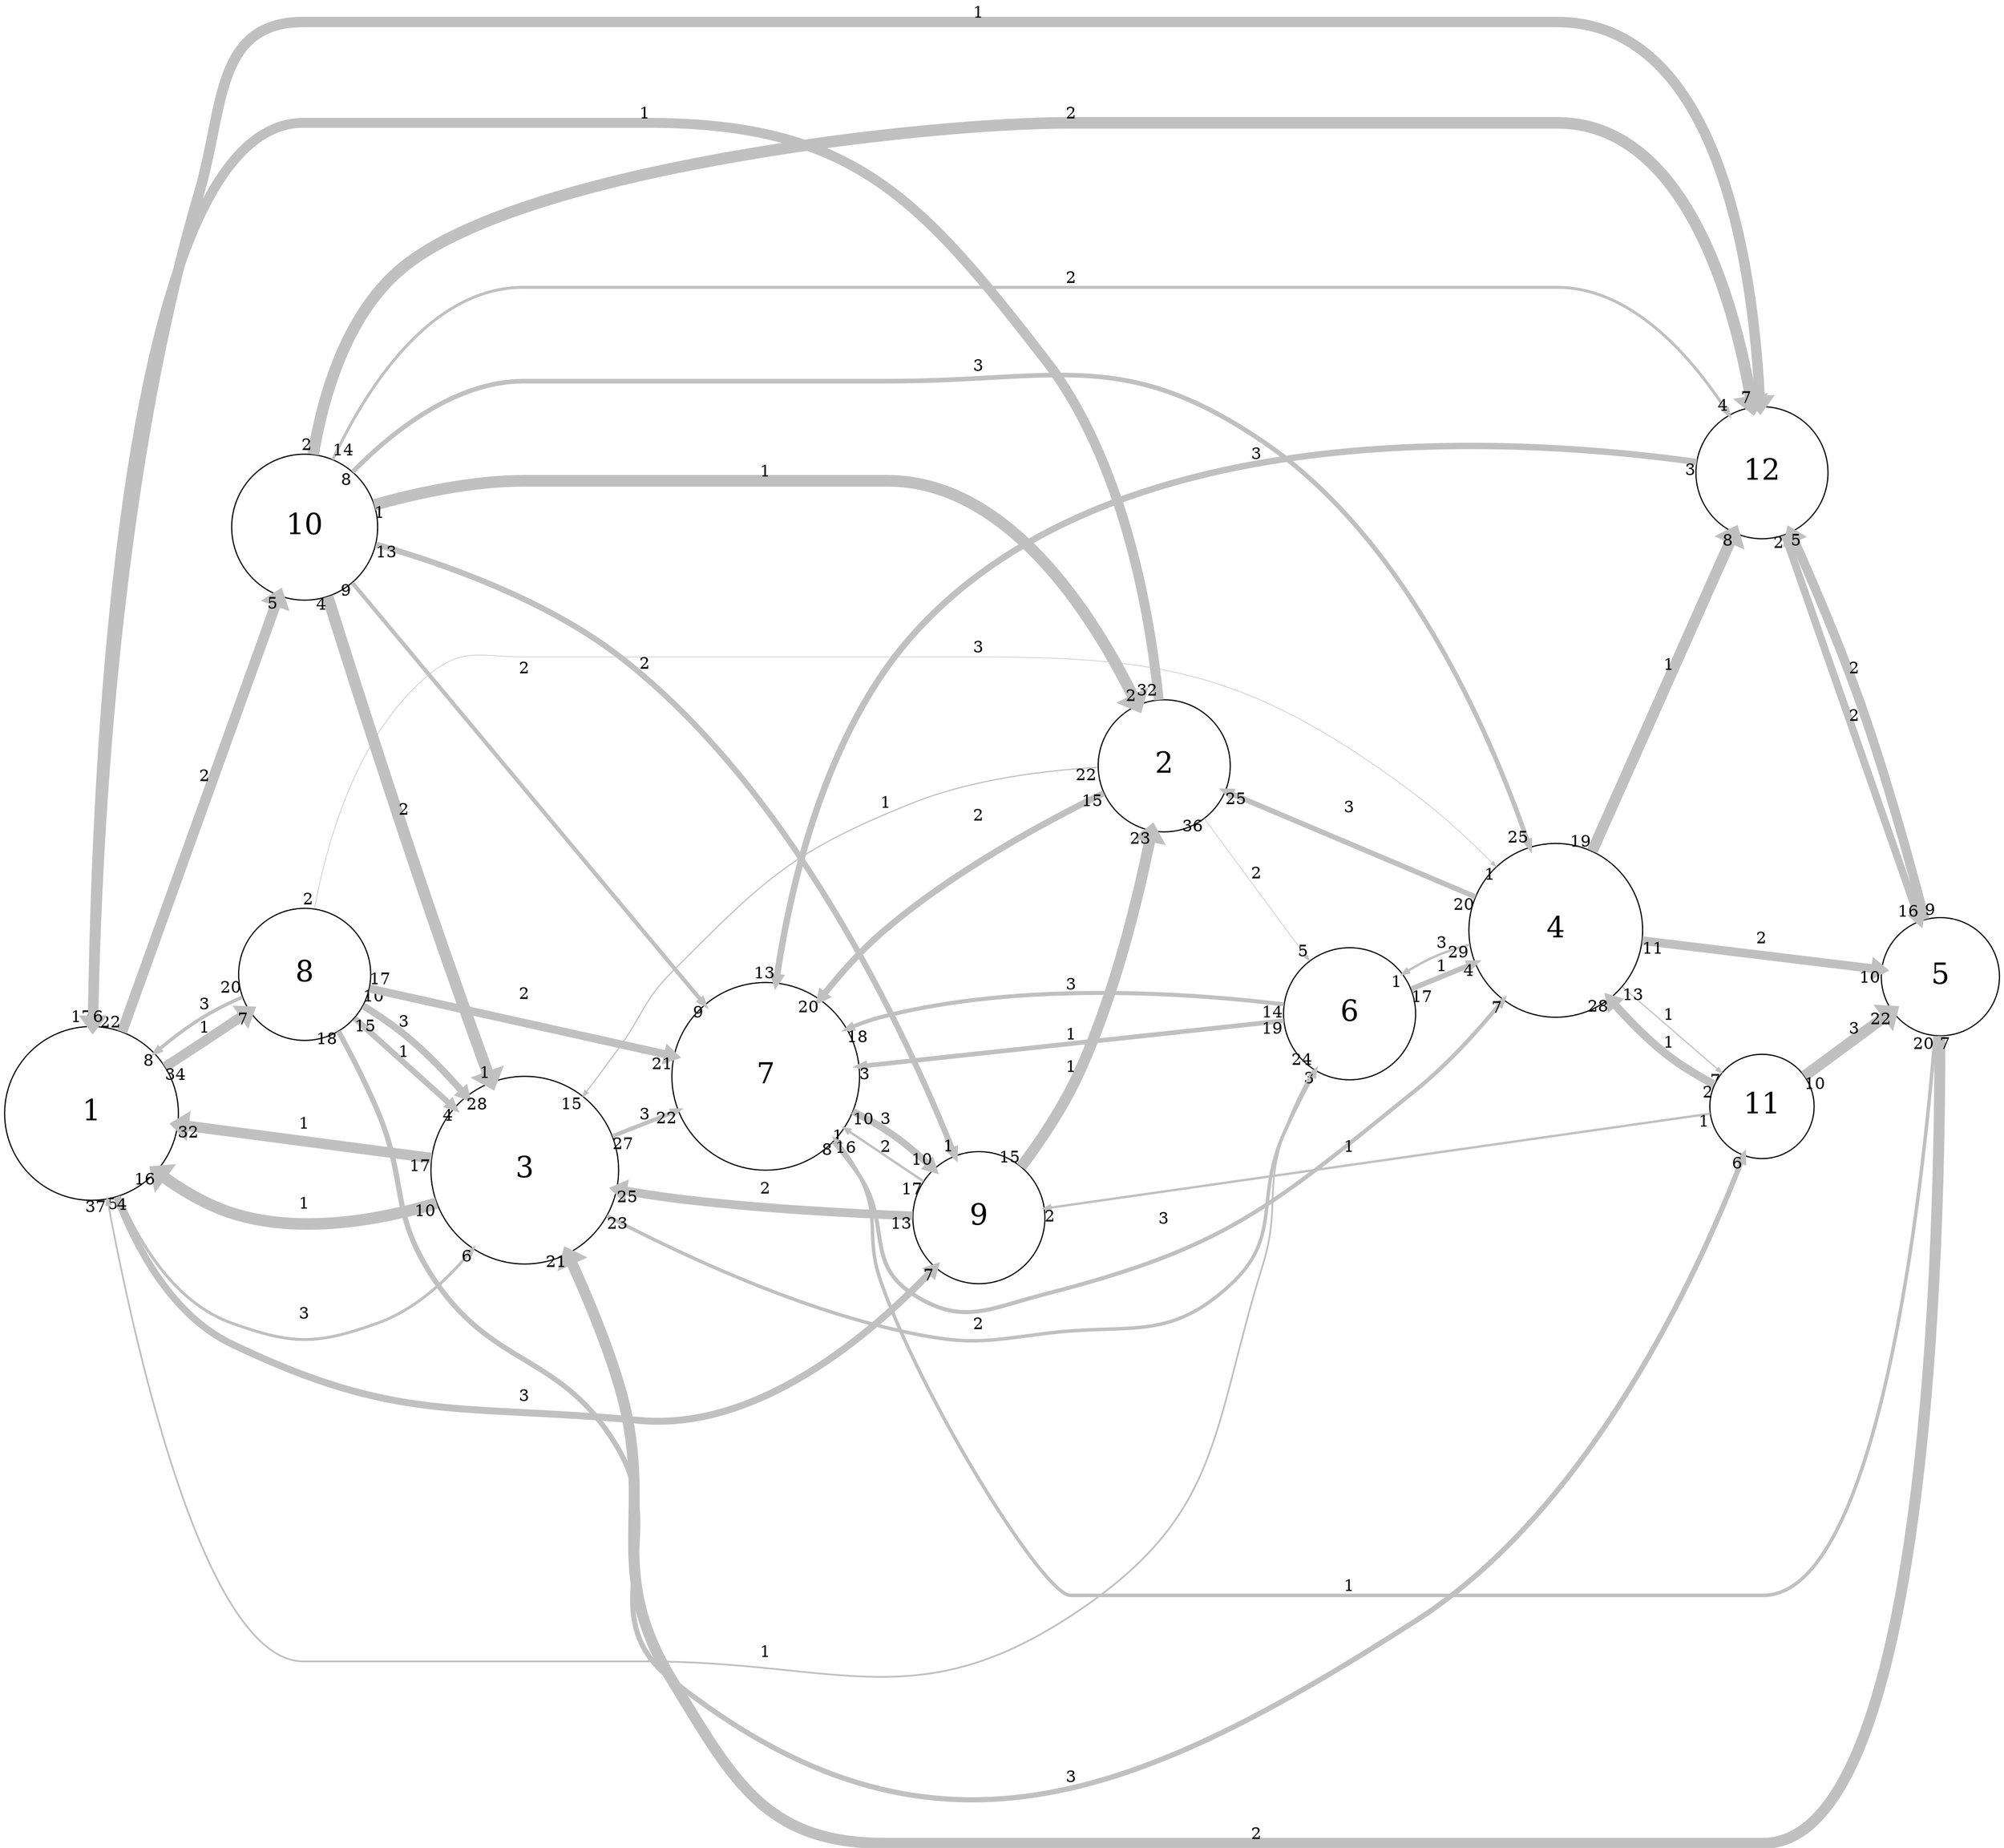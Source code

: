 digraph "" {
	graph [bb="0,0,1692.8,1304.5",
		overlap=false,
		rankdir=LR,
		ratio=0.5,
		scale=1,
		splines=spline
	];
	node [fontsize=25,
		label="\N",
		shape=circle
	];
	edge [arrowsize=0.5,
		splines=true
	];
	0	[height=2.0833,
		label=1,
		pos="74.75,585",
		width=2.0833];
	2	[height=2.25,
		label=3,
		pos="442.75,474",
		width=2.25];
	0 -> 2	[key=0,
		capacity=3,
		color=grey,
		from_pd=4,
		head_lp="381.18,539.3",
		headlabel=6,
		label=3,
		lp="255.75,600.25",
		penwidth=2.5,
		pos="e,384.56,531.05 149.65,592.09 205.77,594.2 283.24,589.9 343.12,559 355.1,552.82 366.85,544.91 377.83,536.41",
		pt=16,
		tail_lp="153.02,583.84",
		taillabel=5,
		to_pd=5];
	7	[height=1.5833,
		label=8,
		pos="255.75,323",
		width=1.5833];
	0 -> 7	[key=0,
		capacity=1,
		color=grey,
		from_pd=33,
		head_lp="198.98,335.72",
		headlabel=7,
		label=1,
		lp="171.75,378.25",
		penwidth=8.5,
		pos="e,202.36,343.97 93.779,511.99 107.96,466.69 131.59,409.67 168.38,369.5 175.15,362.1 183.39,355.64 192.05,350.08",
		pt=4,
		tail_lp="100.53,503.74",
		taillabel=34,
		to_pd=6];
	8	[height=1.5833,
		label=9,
		pos="827.75,661",
		width=1.5833];
	0 -> 8	[key=0,
		capacity=3,
		color=grey,
		from_pd=3,
		head_lp="770.13,671.27",
		headlabel=7,
		label=3,
		lp="442.75,735.25",
		penwidth=6.0,
		pos="e,773.5,679.52 141.77,619.52 193.6,645.54 268.15,680.61 336.38,704 482.57,754.12 666.92,711.97 762.57,682.9",
		pt=9,
		tail_lp="145.15,611.27",
		taillabel=4,
		to_pd=6];
	9	[height=1.75,
		label=10,
		pos="255.75,913",
		width=1.75];
	0 -> 9	[key=0,
		capacity=2,
		color=grey,
		from_pd=21,
		head_lp="221.29,849.62",
		headlabel=5,
		label=2,
		lp="171.75,766.25",
		penwidth=9.0,
		pos="e,224.66,857.87 111.54,650.59 142.69,707.67 187.62,789.99 218.81,847.15",
		pt=3,
		tail_lp="104.79,658.84",
		taillabel=22,
		to_pd=4];
	11	[height=1.5833,
		label=12,
		pos="1490.8,988",
		width=1.5833];
	0 -> 11	[key=0,
		capacity=1,
		color=grey,
		from_pd=16,
		head_lp="1486.2,1053",
		headlabel=1,
		label=1,
		lp="827.75,1296.2",
		penwidth=9.0,
		pos="e,1482.8,1044.8 79.005,660.23 88.896,841.59 126.29,1288 254.75,1288 254.75,1288 254.75,1288 1316.8,1288 1422.9,1288 1465,1145.2 \
1480.8,1056.6",
		pt=3,
		tail_lp="72.255,668.48",
		taillabel=17,
		to_pd=0];
	2 -> 0	[key=0,
		capacity=1,
		color=grey,
		from_pd=9,
		head_lp="153.5,567.59",
		headlabel=16,
		label=1,
		lp="255.75,558.25",
		penwidth=10.0,
		pos="e,146.75,563.47 364.94,497.29 304.48,515.63 220.37,541.14 158.44,559.92",
		pt=1,
		tail_lp="358.19,505.54",
		taillabel=10,
		to_pd=15];
	2 -> 0	[key=1,
		capacity=1,
		color=grey,
		from_pd=16,
		head_lp="134.94,523.72",
		headlabel=32,
		label=1,
		lp="255.75,500.25",
		penwidth=9.0,
		pos="e,128.19,531.97 361.72,467.72 311.55,466.64 246.44,470.54 192.75,491.5 173.03,499.2 154.02,511.46 137.26,524.6",
		pt=3,
		tail_lp="354.97,459.47",
		taillabel=17,
		to_pd=31];
	5	[height=1.5833,
		label=6,
		pos="1141.8,315",
		width=1.5833];
	2 -> 5	[key=0,
		capacity=2,
		color=grey,
		from_pd=22,
		head_lp="1101,263.33",
		headlabel=3,
		label=2,
		lp="827.75,217.25",
		penwidth=3.0,
		pos="e,1104.4,271.58 499.63,416.3 507.95,407.04 516.24,397.4 523.75,388 583.82,312.76 549.47,209 645.75,209 645.75,209 645.75,209 985.75,\
209 1029.1,209 1069.2,237.55 1097.7,265.01",
		pt=15,
		tail_lp="492.88,424.55",
		taillabel=23,
		to_pd=2];
	6	[height=2.25,
		label=7,
		pos="646.75,486",
		width=2.25];
	2 -> 6	[key=0,
		capacity=3,
		color=grey,
		from_pd=26,
		head_lp="558.64,472.98",
		headlabel=22,
		label=3,
		lp="544.75,488.25",
		penwidth=3.5,
		pos="e,565.39,481.23 523.88,478.76 534.23,479.37 544.88,480.01 555.38,480.63",
		pt=14,
		tail_lp="530.63,470.51",
		taillabel=27,
		to_pd=21];
	7 -> 0	[key=0,
		capacity=3,
		color=grey,
		from_pd=19,
		head_lp="116.51,511.95",
		headlabel=8,
		label=3,
		lp="171.75,442.25",
		penwidth=3.0,
		pos="e,113.14,520.2 218.68,366.75 202.72,386.71 184.05,410.89 168.38,433.5 151.02,458.53 133.27,486.81 118,512.1",
		pt=15,
		tail_lp="211.93,375",
		taillabel=20,
		to_pd=7];
	7 -> 2	[key=0,
		capacity=1,
		color=grey,
		from_pd=14,
		head_lp="375.94,431.29",
		headlabel=4,
		label=1,
		lp="339.75,398.25",
		penwidth=5.0,
		pos="e,379.32,423.04 300.59,358.78 321.53,375.87 347.11,396.76 370.72,416.03",
		pt=11,
		tail_lp="307.34,350.53",
		taillabel=15,
		to_pd=3];
	7 -> 2	[key=1,
		capacity=3,
		color=grey,
		from_pd=9,
		head_lp="396.51,420.57",
		headlabel=28,
		label=3,
		lp="339.75,378.25",
		penwidth=6.0,
		pos="e,389.76,412.32 307.76,346.96 319.82,353.56 332.31,361.21 343.12,369.5 356.52,379.77 369.73,391.92 381.91,404.22",
		pt=9,
		tail_lp="314.51,338.71",
		taillabel=10,
		to_pd=27];
	7 -> 6	[key=0,
		capacity=2,
		color=grey,
		from_pd=16,
		head_lp="601.76,431.33",
		headlabel=21,
		label=2,
		lp="442.75,376.25",
		penwidth=7.0,
		pos="e,595.01,423.08 313.18,322.78 369.4,324.71 456.75,333.63 523.75,367.5 546.83,379.17 568.4,396.72 586.79,414.77",
		pt=7,
		tail_lp="319.93,314.53",
		taillabel=17,
		to_pd=20];
	3	[height=2.0833,
		label=4,
		pos="1315.8,515",
		width=2.0833];
	7 -> 3	[key=0,
		capacity=3,
		color=grey,
		from_pd=1,
		head_lp="1310.3,431.67",
		headlabel=1,
		label=3,
		lp="827.75,136.25",
		penwidth=0.5,
		pos="e,1313.7,439.92 279.13,270.49 307.69,212.73 363,128 441.75,128 441.75,128 441.75,128 1142.8,128 1275.6,128 1306.6,320.82 1313.3,\
434.25",
		pt=20,
		tail_lp="275.75,262.24",
		taillabel=2,
		to_pd=0];
	10	[height=1.25,
		label=11,
		pos="1490.8,611",
		width=1.25];
	7 -> 10	[key=0,
		capacity=3,
		color=grey,
		from_pd=17,
		head_lp="1450.3,576.53",
		headlabel=6,
		label=3,
		lp="906.75,66.25",
		penwidth=4.5,
		pos="e,1453.7,584.78 270.44,267.83 285,221.51 312.85,157.67 361.75,124 562.35,-14.123 662.2,58 905.75,58 905.75,58 905.75,58 1316.8,58 \
1546.3,58 1316.7,363.58 1433.8,561 1437.2,566.74 1441.4,572.18 1446.1,577.22",
		pt=12,
		tail_lp="263.69,259.58",
		taillabel=18,
		to_pd=5];
	8 -> 2	[key=0,
		capacity=2,
		color=grey,
		from_pd=12,
		head_lp="494.77,538.26",
		headlabel=25,
		label=2,
		lp="646.75,645.25",
		penwidth=7.5,
		pos="e,501.52,530.01 771.54,649.5 716.94,636.67 632.15,612.76 565.75,576 546.52,565.35 527.45,551.46 510.3,537.38",
		pt=6,
		tail_lp="764.79,641.25",
		taillabel=13,
		to_pd=24];
	1	[height=1.5833,
		label=2,
		pos="984.75,585",
		width=1.5833];
	8 -> 1	[key=0,
		capacity=1,
		color=grey,
		from_pd=14,
		head_lp="926.4,601.56",
		headlabel=23,
		label=1,
		lp="906.75,631.25",
		penwidth=9.5,
		pos="e,933.15,609.81 879.5,636.11 893.09,629.45 907.92,622.18 922.03,615.26",
		pt=2,
		tail_lp="886.25,644.36",
		taillabel=15,
		to_pd=22];
	8 -> 6	[key=0,
		capacity=2,
		color=grey,
		from_pd=16,
		head_lp="704.37,554.64",
		headlabel=1,
		label=2,
		lp="749.75,606.25",
		penwidth=2.0,
		pos="e,701,546.39 782.92,625.61 770.82,615.38 757.86,604 746.38,593 733.05,580.23 719.3,566.03 706.44,552.26",
		pt=17,
		tail_lp="776.17,617.36",
		taillabel=17,
		to_pd=0];
	9 -> 2	[key=0,
		capacity=2,
		color=grey,
		from_pd=3,
		head_lp="399.73,553.23",
		headlabel=1,
		label=2,
		lp="339.75,691.25",
		penwidth=10.0,
		pos="e,403.1,544.98 276.66,853.1 296.42,795.25 328.5,705.55 361.75,630 372.49,605.59 385.25,579.61 397.39,556",
		pt=1,
		tail_lp="273.28,844.85",
		taillabel=4,
		to_pd=0];
	9 -> 8	[key=0,
		capacity=2,
		color=grey,
		from_pd=12,
		head_lp="790.92,715.56",
		headlabel=1,
		label=2,
		lp="544.75,852.25",
		penwidth=5.0,
		pos="e,794.29,707.31 318.28,903.14 416.95,885.06 613.62,839.56 753.12,746 765.52,737.69 777.08,726.76 787.19,715.52",
		pt=11,
		tail_lp="325.03,894.89",
		taillabel=13,
		to_pd=0];
	9 -> 11	[key=0,
		capacity=2,
		color=grey,
		from_pd=1,
		head_lp="1478.2,1051.3",
		headlabel=7,
		label=2,
		lp="906.75,1226.2",
		penwidth=10.0,
		pos="e,1474.8,1043.1 264.94,975.71 274.31,1021.5 294.23,1081.4 336.38,1116 435.75,1197.5 777.21,1218 905.75,1218 905.75,1218 905.75,1218 \
1316.8,1218 1399,1218 1447,1122.9 1470.8,1055",
		pt=1,
		tail_lp="268.31,983.96",
		taillabel=2,
		to_pd=6];
	9 -> 11	[key=1,
		capacity=2,
		color=grey,
		from_pd=13,
		head_lp="1456.1,1039",
		headlabel=4,
		label=2,
		lp="906.75,1110.2",
		penwidth=2.5,
		pos="e,1452.8,1030.8 282.9,970.22 312.71,1025.8 367.14,1102 441.75,1102 441.75,1102 441.75,1102 1316.8,1102 1367.2,1102 1414.2,1067.8 \
1446.5,1036.9",
		pt=16,
		tail_lp="289.65,978.47",
		taillabel=14,
		to_pd=3];
	9 -> 1	[key=0,
		capacity=1,
		color=grey,
		from_pd=0,
		head_lp="969.64,649.17",
		headlabel=2,
		label=1,
		lp="646.75,972.25",
		penwidth=10.0,
		pos="e,973.01,640.92 313.96,937.31 349.96,950.44 397.77,964 441.75,964 441.75,964 441.75,964 828.75,964 895.15,964 947.17,762.2 970.45,\
653.11",
		pt=1,
		tail_lp="317.34,945.56",
		taillabel=1,
		to_pd=1];
	9 -> 6	[key=0,
		capacity=2,
		color=grey,
		from_pd=8,
		head_lp="574.75,521.54",
		headlabel=9,
		label=2,
		lp="442.75,701.25",
		penwidth=3.5,
		pos="e,578.12,529.79 276.25,853.01 293.54,806.11 322.21,741.11 361.75,693.5 393.07,655.79 496.82,583.75 569.82,535.29",
		pt=14,
		tail_lp="279.62,844.76",
		taillabel=9,
		to_pd=8];
	9 -> 3	[key=0,
		capacity=3,
		color=grey,
		from_pd=7,
		head_lp="1293.9,597",
		headlabel=25,
		label=3,
		lp="827.75,1045.2",
		penwidth=4.0,
		pos="e,1300.7,588.75 298.12,960.13 332.71,994.1 385.33,1034 441.75,1034 441.75,1034 441.75,1034 750.75,1034 892.53,1034 944.28,1058.5 \
1066.1,986 1206.2,902.65 1271.3,710.7 1298.2,599.27",
		pt=13,
		tail_lp="301.5,968.38",
		taillabel=8,
		to_pd=24];
	11 -> 6	[key=0,
		capacity=3,
		color=grey,
		from_pd=2,
		head_lp="700.87,531.59",
		headlabel=13,
		label=3,
		lp="1062.8,994.25",
		penwidth=5.5,
		pos="e,707.62,539.84 1433.9,995.62 1292.7,1011.4 920.05,1030.4 746.38,822 710.71,779.21 750.05,623.05 727.75,572 724.17,563.81 719.47,\
555.9 714.14,548.42",
		pt=10,
		tail_lp="1430.5,987.37",
		taillabel=3,
		to_pd=12];
	4	[height=1.4167,
		label=5,
		pos="1641.8,824",
		width=1.4167];
	11 -> 4	[key=0,
		capacity=2,
		color=grey,
		from_pd=1,
		head_lp="1607.9,875.72",
		headlabel=16,
		label=2,
		lp="1569.8,936.25",
		penwidth=6.5,
		pos="e,1614.6,867.47 1537.3,954.87 1549.5,944.96 1562.4,933.62 1573.1,922 1585.8,908.31 1597.9,892.08 1608.4,876.82",
		pt=8,
		tail_lp="1533.9,946.62",
		taillabel=2,
		to_pd=15];
	1 -> 0	[key=0,
		capacity=1,
		color=grey,
		from_pd=31,
		head_lp="84.468,668.35",
		headlabel=6,
		label=1,
		lp="544.75,1226.2",
		penwidth=8.5,
		pos="e,81.093,660.1 978.07,641.87 966.02,752.42 934.86,991.11 884.75,1055 781.58,1186.5 712.93,1218 545.75,1218 254.75,1218 254.75,1218 \
254.75,1218 142.61,1218 97.181,845.48 82.106,671.99",
		pt=4,
		tail_lp="984.82,650.12",
		taillabel=32,
		to_pd=5];
	1 -> 2	[key=0,
		capacity=1,
		color=grey,
		from_pd=21,
		head_lp="513.63,432.36",
		headlabel=15,
		label=1,
		lp="749.75,414.25",
		penwidth=1.0,
		pos="e,506.88,424.11 945.05,543.64 898.61,497.34 815.91,425.02 727.75,396 659.36,373.49 634.86,375.8 565.75,396 547.16,401.43 528.72,\
410.66 512.01,420.9",
		pt=19,
		tail_lp="951.8,535.39",
		taillabel=22,
		to_pd=14];
	1 -> 5	[key=0,
		capacity=2,
		color=grey,
		from_pd=35,
		head_lp="1109.1,372.58",
		headlabel=5,
		label=2,
		lp="1062.8,458.25",
		penwidth=0.5,
		pos="e,1112.4,364.33 1014,535.79 1041,488.73 1081.7,417.93 1109.6,369.26",
		pt=20,
		tail_lp="1020.7,527.54",
		taillabel=36,
		to_pd=4];
	1 -> 6	[key=0,
		capacity=2,
		color=grey,
		from_pd=14,
		head_lp="731.59,500.46",
		headlabel=20,
		label=2,
		lp="827.75,563.25",
		penwidth=5.5,
		pos="e,724.84,508.71 929.54,569.03 877.22,553.61 797.13,530.01 735.69,511.91",
		pt=10,
		tail_lp="922.79,577.28",
		taillabel=15,
		to_pd=19];
	5 -> 0	[key=0,
		capacity=1,
		color=grey,
		from_pd=23,
		head_lp="76.048,501.77",
		headlabel=37,
		label=1,
		lp="646.75,8.25",
		penwidth=1.5,
		pos="e,82.798,510.02 1127.1,259.77 1101.2,169.43 1035.5,0 907.75,0 254.75,0 254.75,0 254.75,0 150.81,0 101.18,341.92 83.563,502.96",
		pt=18,
		tail_lp="1133.9,251.52",
		taillabel=24,
		to_pd=36];
	5 -> 6	[key=0,
		capacity=3,
		color=grey,
		from_pd=13,
		head_lp="725.8,440.65",
		headlabel=18,
		label=3,
		lp="906.75,389.25",
		penwidth=3.5,
		pos="e,719.05,448.9 1086.2,328.88 1009.2,349.14 864.82,389.61 746.38,437 740.35,439.41 734.19,442.04 728.04,444.79",
		pt=14,
		tail_lp="1079.5,320.63",
		taillabel=14,
		to_pd=17];
	5 -> 6	[key=1,
		capacity=1,
		color=grey,
		from_pd=18,
		head_lp="701.05,420.71",
		headlabel=3,
		label=1,
		lp="906.75,350.25",
		penwidth=4.0,
		pos="e,704.43,428.96 1084.7,317.82 1041.5,320.7 980.4,326.34 927.75,337 856.24,351.48 837.25,354.97 770.75,385 750.3,394.24 730.45,407.78 \
712.87,421.96",
		pt=13,
		tail_lp="1077.9,309.57",
		taillabel=19,
		to_pd=2];
	5 -> 3	[key=0,
		capacity=1,
		color=grey,
		from_pd=16,
		head_lp="1262.8,466.74",
		headlabel=4,
		label=1,
		lp="1219.8,412.25",
		penwidth=4.5,
		pos="e,1266.2,458.49 1179.6,357.91 1202.7,384.76 1233,419.88 1258.9,450.11",
		pt=12,
		tail_lp="1172.9,366.16",
		taillabel=17,
		to_pd=3];
	6 -> 8	[key=0,
		capacity=3,
		color=grey,
		from_pd=9,
		head_lp="797.58,609.11",
		headlabel=10,
		label=3,
		lp="749.75,584.25",
		penwidth=6.0,
		pos="e,790.83,617.36 710.1,536.95 724.59,549.49 739.69,563.16 753.12,576.5 763.36,586.66 773.84,598.02 783.56,609.03",
		pt=9,
		tail_lp="716.85,528.7",
		taillabel=10,
		to_pd=9];
	6 -> 3	[key=0,
		capacity=3,
		color=grey,
		from_pd=7,
		head_lp="1239.7,502.68",
		headlabel=7,
		label=3,
		lp="984.75,465.25",
		penwidth=3.5,
		pos="e,1243.1,494.43 726.98,472.65 811.26,460.37 948.39,445.91 1066.1,459 1122.7,465.29 1185.2,479.4 1233.4,491.88",
		pt=14,
		tail_lp="730.36,464.4",
		taillabel=8,
		to_pd=6];
	3 -> 11	[key=0,
		capacity=1,
		color=grey,
		from_pd=18,
		head_lp="1466.9,926.39",
		headlabel=8,
		label=1,
		lp="1412.8,787.25",
		penwidth=9.5,
		pos="e,1470.2,934.64 1342.6,585.56 1376,676.87 1433.7,834.73 1466,923.16",
		pt=2,
		tail_lp="1335.8,593.81",
		taillabel=19,
		to_pd=7];
	3 -> 1	[key=0,
		capacity=3,
		color=grey,
		from_pd=19,
		head_lp="1047.6,565.03",
		headlabel=25,
		label=3,
		lp="1141.8,572.25",
		penwidth=4.5,
		pos="e,1040.8,573.28 1241.9,530.5 1185,542.62 1106.5,559.3 1051.5,571.01",
		pt=12,
		tail_lp="1235.1,522.25",
		taillabel=20,
		to_pd=24];
	3 -> 5	[key=0,
		capacity=3,
		color=grey,
		from_pd=28,
		head_lp="1199.2,341.56",
		headlabel=1,
		label=3,
		lp="1219.8,360.25",
		penwidth=2.0,
		pos="e,1195.9,333.31 1287.6,445.11 1272.5,413.31 1251,377.15 1223.1,351.5 1217.1,345.94 1210,341.11 1202.7,336.95",
		pt=17,
		tail_lp="1280.9,436.86",
		taillabel=29,
		to_pd=0];
	3 -> 4	[key=0,
		capacity=2,
		color=grey,
		from_pd=10,
		head_lp="1633,764.33",
		headlabel=10,
		label=2,
		lp="1490.8,549.25",
		penwidth=7.5,
		pos="e,1639.8,772.58 1390.4,503.94 1440.1,500.69 1504.3,505.22 1547.8,540.5 1613.7,594.01 1633.3,695.22 1638.9,761.11",
		pt=6,
		tail_lp="1397.1,495.69",
		taillabel=11,
		to_pd=9];
	3 -> 10	[key=0,
		capacity=1,
		color=grey,
		from_pd=12,
		head_lp="1457.1,576.93",
		headlabel=7,
		label=1,
		lp="1412.8,570.25",
		penwidth=1.0,
		pos="e,1453.8,585.18 1384.8,545.14 1395.4,550.33 1406.2,555.87 1416.1,561.5 1426.9,567.57 1438.1,574.68 1448.4,581.6",
		pt=19,
		tail_lp="1391.6,553.39",
		taillabel=13,
		to_pd=6];
	4 -> 2	[key=0,
		capacity=2,
		color=grey,
		from_pd=6,
		head_lp="495.79,520.86",
		headlabel=21,
		label=2,
		lp="1062.8,882.25",
		penwidth=9.5,
		pos="e,502.54,529.11 1593.4,840.99 1564.5,849.9 1526.4,859 1491.8,859 1218.8,859 1218.8,859 1218.8,859 917.49,859 757.39,1044 541.38,\
834 519.82,813.04 535.34,591.74 523.75,564 520.12,555.32 515.3,546.91 509.81,538.95",
		pt=2,
		tail_lp="1590.1,832.74",
		taillabel=7,
		to_pd=20];
	4 -> 11	[key=0,
		capacity=2,
		color=grey,
		from_pd=8,
		head_lp="1526.4,937.94",
		headlabel=5,
		label=2,
		lp="1569.8,909.25",
		penwidth=8.0,
		pos="e,1529.7,946.19 1606.7,861.53 1586.2,884.02 1560,912.9 1537.7,937.39",
		pt=5,
		tail_lp="1603.3,853.28",
		taillabel=9,
		to_pd=4];
	4 -> 6	[key=0,
		capacity=1,
		color=grey,
		from_pd=19,
		head_lp="712.87,549.51",
		headlabel=16,
		label=1,
		lp="1141.8,798.25",
		penwidth=3.0,
		pos="e,706.12,541.26 1593.1,807.4 1564.1,798.77 1526.2,790 1491.8,790 905.75,790 905.75,790 905.75,790 839.54,790 813.53,777.54 770.75,\
727 724.56,672.43 762.65,634.4 727.75,572 723.27,563.99 717.89,556.14 712.07,548.64",
		pt=15,
		tail_lp="1586.3,815.65",
		taillabel=20,
		to_pd=15];
	10 -> 8	[key=0,
		capacity=1,
		color=grey,
		from_pd=0,
		head_lp="888.13,673.62",
		headlabel=2,
		label=1,
		lp="1141.8,693.25",
		penwidth=2.0,
		pos="e,884.75,665.37 1466.8,649.68 1454.2,666.97 1437,685.55 1416.1,695 1413.4,696.24 1412.4,695.09 1409.4,695 1221.3,689.5 999.4,673.99 \
892.56,665.96",
		pt=17,
		tail_lp="1470.2,657.93",
		taillabel=1,
		to_pd=1];
	10 -> 3	[key=0,
		capacity=1,
		color=grey,
		from_pd=1,
		head_lp="1370.4,550.45",
		headlabel=28,
		label=1,
		lp="1412.8,589.25",
		penwidth=7.0,
		pos="e,1377.2,558.7 1448.1,595.82 1435.4,590.68 1421.6,584.57 1409.4,578 1401.9,574 1394.3,569.54 1386.9,564.89",
		pt=7,
		tail_lp="1444.7,604.07",
		taillabel=2,
		to_pd=27];
	10 -> 4	[key=0,
		capacity=3,
		color=grey,
		from_pd=9,
		head_lp="1604.9,774.15",
		headlabel=22,
		label=3,
		lp="1569.8,731.25",
		penwidth=9.5,
		pos="e,1611.6,782.4 1517.4,647.62 1541.4,682.01 1577.7,733.81 1604.6,772.39",
		pt=2,
		tail_lp="1510.6,655.87",
		taillabel=10,
		to_pd=21];
}
